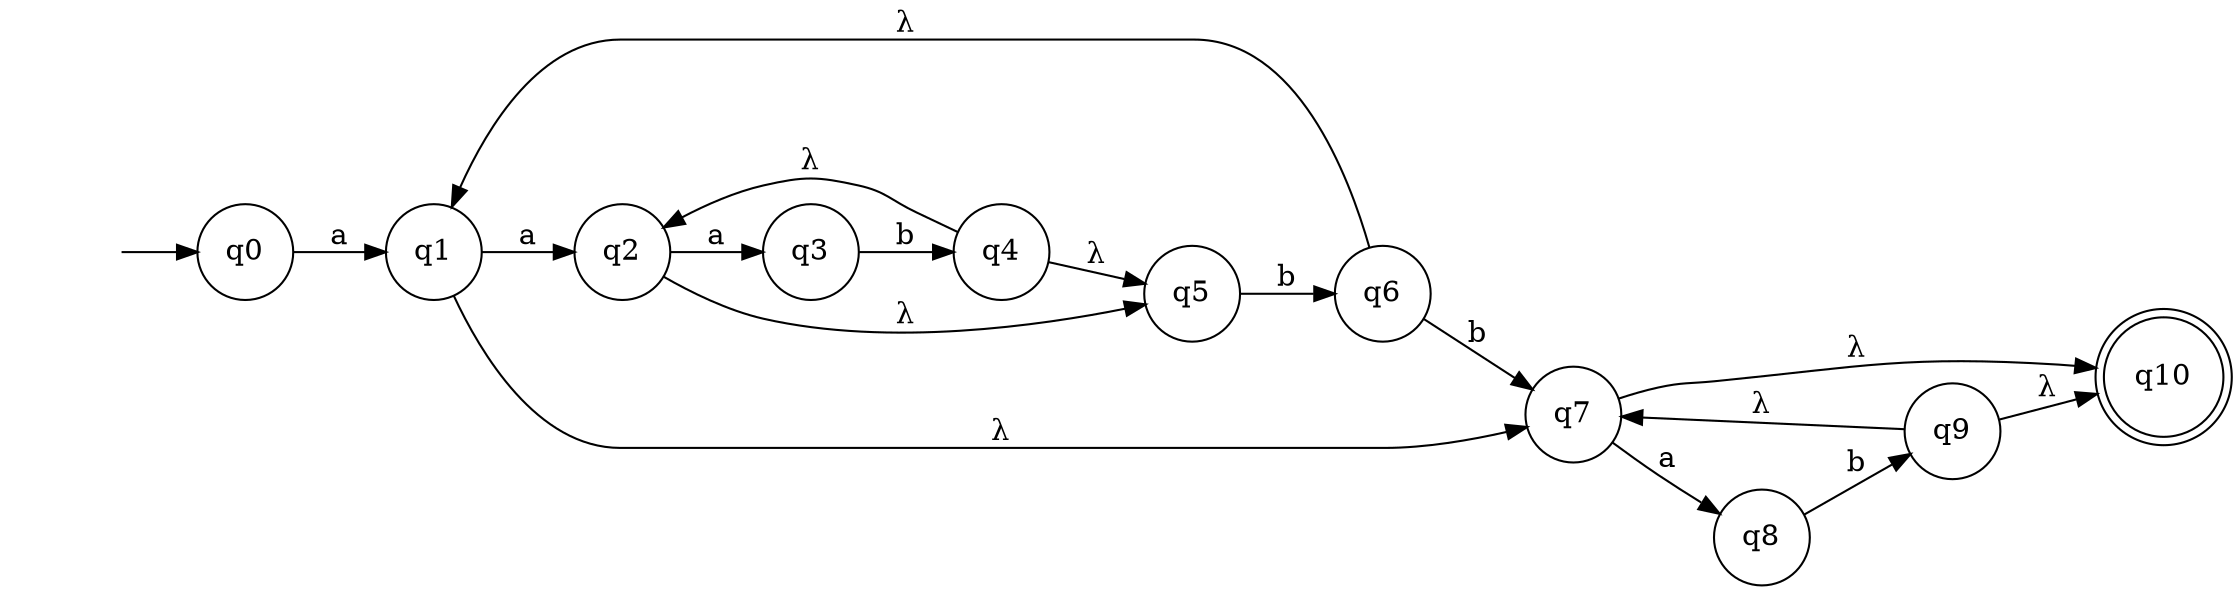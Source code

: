 digraph G {
  rankdir=LR;
  node [shape=doublecircle] q10;
  node [shape=circle];

  q0 -> q1 [label="a"];
  q1 -> q2 [label="a"];
  q2 -> q3 [label="a"];
  q3 -> q4 [label="b"];
  q4 -> q5 [label="λ"];
  q5 -> q6 [label="b"];
  q6 -> q7 [label="b"];
  q7 -> q8 [label="a"];
  q8 -> q9 [label="b"];
  q9 -> q10 [label="λ"];


  q1 -> q7 [label="λ"];
  q6 -> q1 [label="λ"];
  q4 -> q2 [label="λ"];
  q2 -> q5 [label="λ"];
  q9 -> q7 [label="λ"];
  q7 -> q10 [label="λ"];
  node [shape=none, label=""];
  0 -> q0;
}